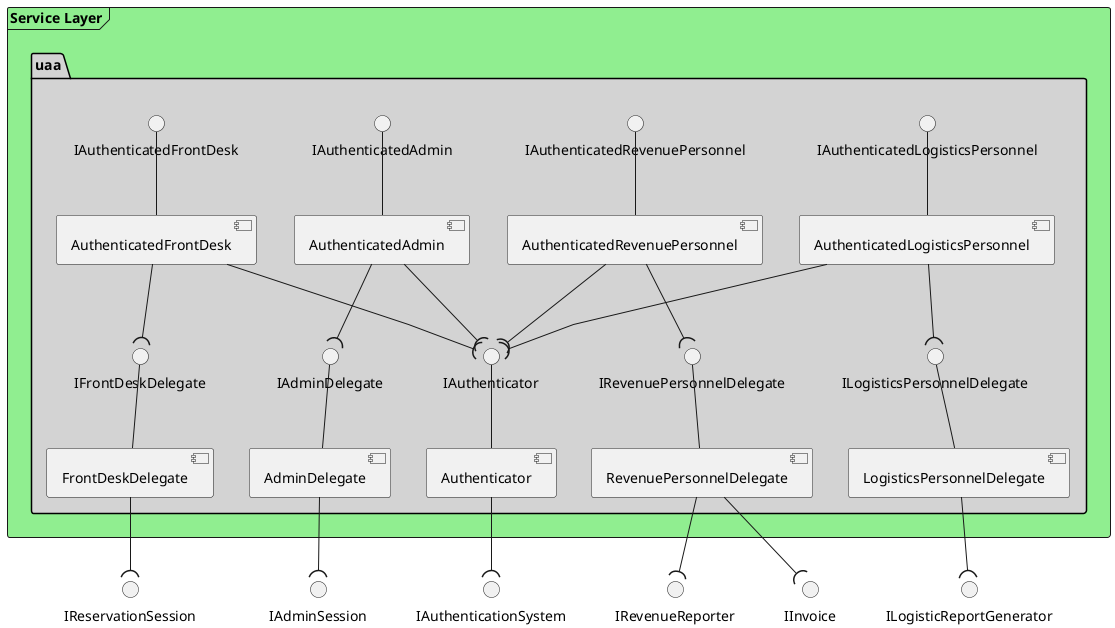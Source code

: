 @startuml

'skinparam linetype ortho
skinparam linetype polyline
'skinparam monochrome true

skinparam package {
    backgroundColor lightgrey
}

frame "Service Layer" #lightgreen {
    package "uaa" {
        IAuthenticator -- [Authenticator]
        IFrontDeskDelegate -- [FrontDeskDelegate]
        IAuthenticatedFrontDesk -- [AuthenticatedFrontDesk]
        IAdminDelegate -- [AdminDelegate]
        IAuthenticatedAdmin -- [AuthenticatedAdmin]
        IRevenuePersonnelDelegate -- [RevenuePersonnelDelegate]
        IAuthenticatedRevenuePersonnel -- [AuthenticatedRevenuePersonnel]
        ILogisticsPersonnelDelegate -- [LogisticsPersonnelDelegate]
        IAuthenticatedLogisticsPersonnel -- [AuthenticatedLogisticsPersonnel]

        AuthenticatedFrontDesk --( IAuthenticator
        AuthenticatedFrontDesk --( IFrontDeskDelegate
        AuthenticatedAdmin --( IAuthenticator
        AuthenticatedAdmin --( IAdminDelegate
        AuthenticatedLogisticsPersonnel --( IAuthenticator
        AuthenticatedLogisticsPersonnel --( ILogisticsPersonnelDelegate
        AuthenticatedRevenuePersonnel --( IAuthenticator
        AuthenticatedRevenuePersonnel --( IRevenuePersonnelDelegate
    }
}

'##---------------------------------##
'## Service to Business Logic Layer ##
'##---------------------------------##
AdminDelegate --( IAdminSession

Authenticator --( IAuthenticationSystem

FrontDeskDelegate --( IReservationSession

RevenuePersonnelDelegate --( IRevenueReporter
RevenuePersonnelDelegate --( IInvoice

LogisticsPersonnelDelegate --( ILogisticReportGenerator

@enduml